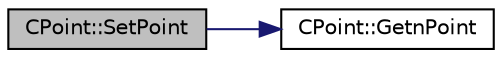 digraph "CPoint::SetPoint"
{
  edge [fontname="Helvetica",fontsize="10",labelfontname="Helvetica",labelfontsize="10"];
  node [fontname="Helvetica",fontsize="10",shape=record];
  rankdir="LR";
  Node2423 [label="CPoint::SetPoint",height=0.2,width=0.4,color="black", fillcolor="grey75", style="filled", fontcolor="black"];
  Node2423 -> Node2424 [color="midnightblue",fontsize="10",style="solid",fontname="Helvetica"];
  Node2424 [label="CPoint::GetnPoint",height=0.2,width=0.4,color="black", fillcolor="white", style="filled",URL="$class_c_point.html#adbb78f3c01711ed0349897f845e3f2d8",tooltip="Get the number of points that compose the control volume. "];
}
